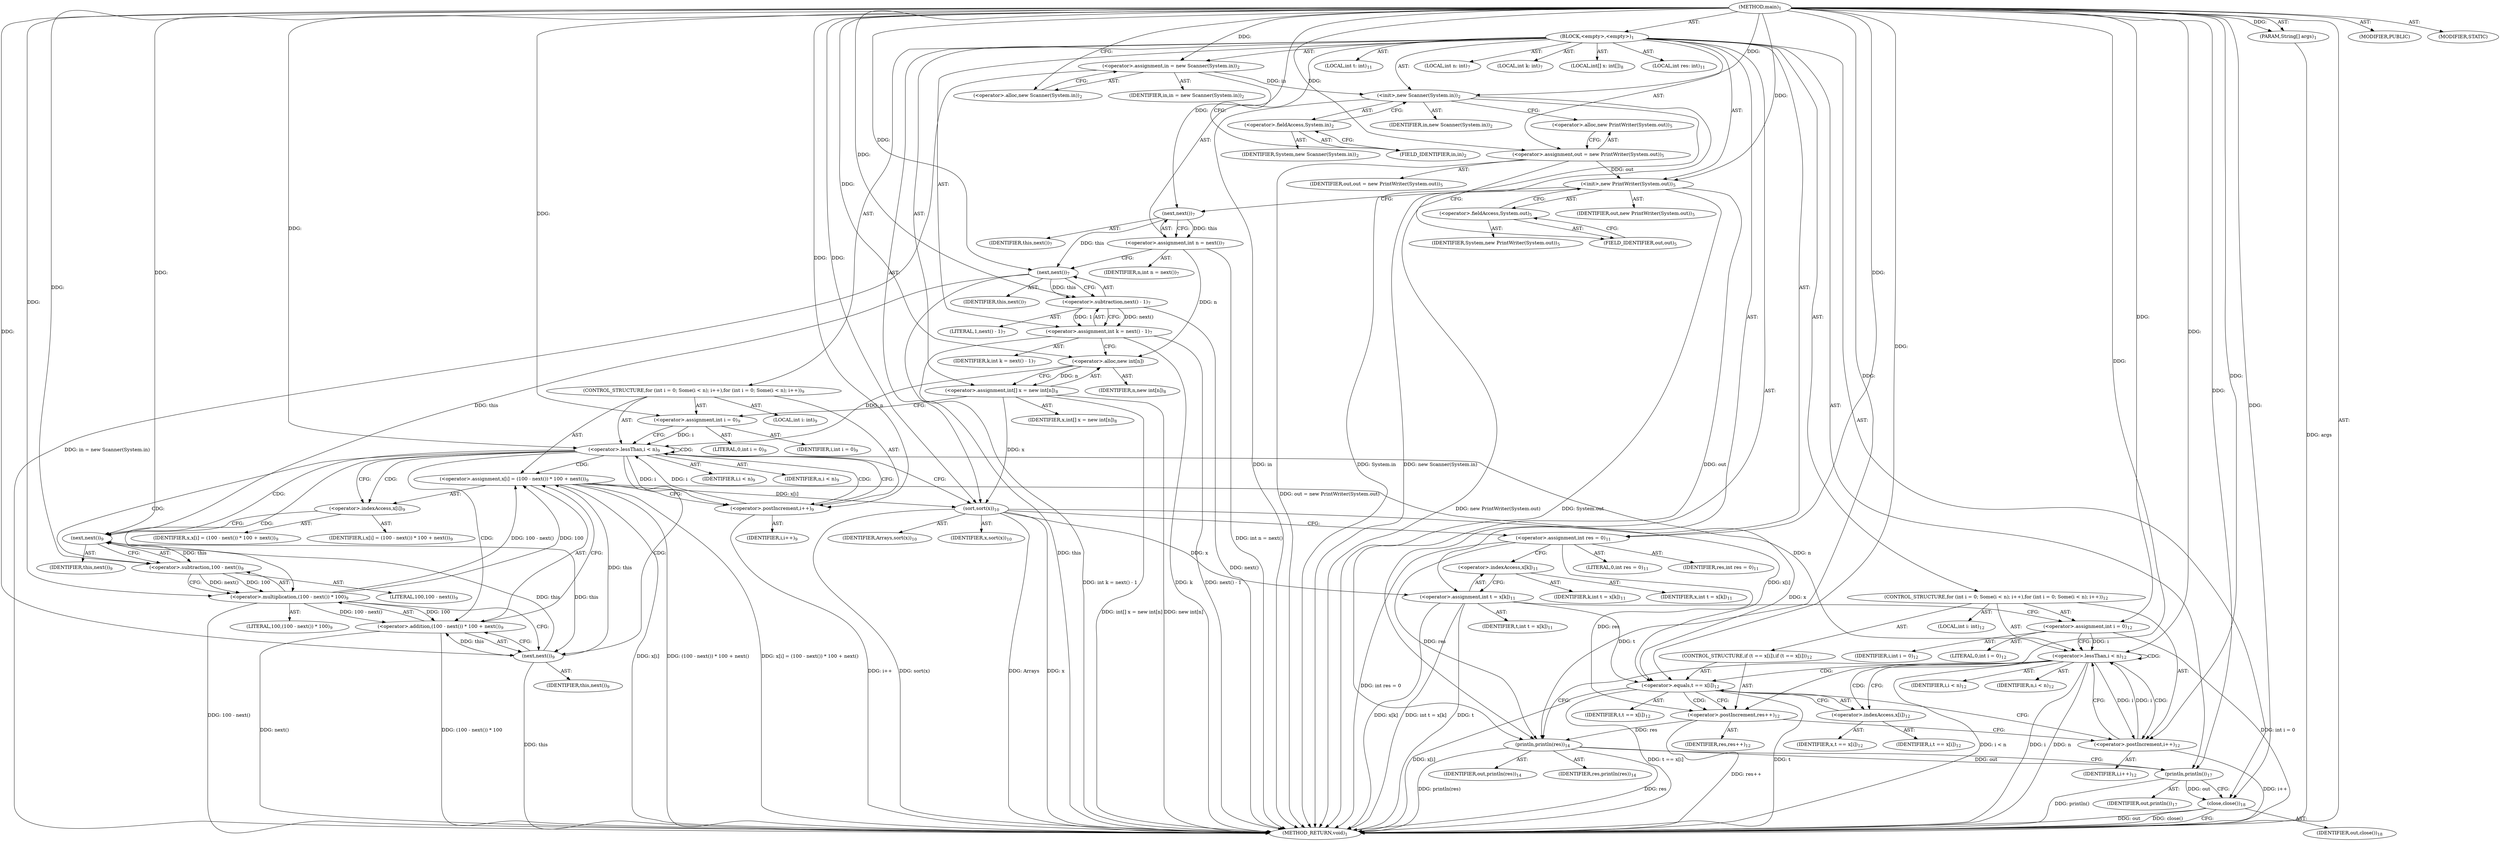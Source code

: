 digraph "main" {  
"17" [label = <(METHOD,main)<SUB>1</SUB>> ]
"18" [label = <(PARAM,String[] args)<SUB>1</SUB>> ]
"19" [label = <(BLOCK,&lt;empty&gt;,&lt;empty&gt;)<SUB>1</SUB>> ]
"20" [label = <(&lt;operator&gt;.assignment,in = new Scanner(System.in))<SUB>2</SUB>> ]
"21" [label = <(IDENTIFIER,in,in = new Scanner(System.in))<SUB>2</SUB>> ]
"22" [label = <(&lt;operator&gt;.alloc,new Scanner(System.in))<SUB>2</SUB>> ]
"23" [label = <(&lt;init&gt;,new Scanner(System.in))<SUB>2</SUB>> ]
"24" [label = <(IDENTIFIER,in,new Scanner(System.in))<SUB>2</SUB>> ]
"25" [label = <(&lt;operator&gt;.fieldAccess,System.in)<SUB>2</SUB>> ]
"26" [label = <(IDENTIFIER,System,new Scanner(System.in))<SUB>2</SUB>> ]
"27" [label = <(FIELD_IDENTIFIER,in,in)<SUB>2</SUB>> ]
"28" [label = <(&lt;operator&gt;.assignment,out = new PrintWriter(System.out))<SUB>5</SUB>> ]
"29" [label = <(IDENTIFIER,out,out = new PrintWriter(System.out))<SUB>5</SUB>> ]
"30" [label = <(&lt;operator&gt;.alloc,new PrintWriter(System.out))<SUB>5</SUB>> ]
"31" [label = <(&lt;init&gt;,new PrintWriter(System.out))<SUB>5</SUB>> ]
"32" [label = <(IDENTIFIER,out,new PrintWriter(System.out))<SUB>5</SUB>> ]
"33" [label = <(&lt;operator&gt;.fieldAccess,System.out)<SUB>5</SUB>> ]
"34" [label = <(IDENTIFIER,System,new PrintWriter(System.out))<SUB>5</SUB>> ]
"35" [label = <(FIELD_IDENTIFIER,out,out)<SUB>5</SUB>> ]
"36" [label = <(LOCAL,int n: int)<SUB>7</SUB>> ]
"37" [label = <(LOCAL,int k: int)<SUB>7</SUB>> ]
"38" [label = <(&lt;operator&gt;.assignment,int n = next())<SUB>7</SUB>> ]
"39" [label = <(IDENTIFIER,n,int n = next())<SUB>7</SUB>> ]
"40" [label = <(next,next())<SUB>7</SUB>> ]
"41" [label = <(IDENTIFIER,this,next())<SUB>7</SUB>> ]
"42" [label = <(&lt;operator&gt;.assignment,int k = next() - 1)<SUB>7</SUB>> ]
"43" [label = <(IDENTIFIER,k,int k = next() - 1)<SUB>7</SUB>> ]
"44" [label = <(&lt;operator&gt;.subtraction,next() - 1)<SUB>7</SUB>> ]
"45" [label = <(next,next())<SUB>7</SUB>> ]
"46" [label = <(IDENTIFIER,this,next())<SUB>7</SUB>> ]
"47" [label = <(LITERAL,1,next() - 1)<SUB>7</SUB>> ]
"48" [label = <(LOCAL,int[] x: int[])<SUB>8</SUB>> ]
"49" [label = <(&lt;operator&gt;.assignment,int[] x = new int[n])<SUB>8</SUB>> ]
"50" [label = <(IDENTIFIER,x,int[] x = new int[n])<SUB>8</SUB>> ]
"51" [label = <(&lt;operator&gt;.alloc,new int[n])> ]
"52" [label = <(IDENTIFIER,n,new int[n])<SUB>8</SUB>> ]
"53" [label = <(CONTROL_STRUCTURE,for (int i = 0; Some(i &lt; n); i++),for (int i = 0; Some(i &lt; n); i++))<SUB>9</SUB>> ]
"54" [label = <(LOCAL,int i: int)<SUB>9</SUB>> ]
"55" [label = <(&lt;operator&gt;.assignment,int i = 0)<SUB>9</SUB>> ]
"56" [label = <(IDENTIFIER,i,int i = 0)<SUB>9</SUB>> ]
"57" [label = <(LITERAL,0,int i = 0)<SUB>9</SUB>> ]
"58" [label = <(&lt;operator&gt;.lessThan,i &lt; n)<SUB>9</SUB>> ]
"59" [label = <(IDENTIFIER,i,i &lt; n)<SUB>9</SUB>> ]
"60" [label = <(IDENTIFIER,n,i &lt; n)<SUB>9</SUB>> ]
"61" [label = <(&lt;operator&gt;.postIncrement,i++)<SUB>9</SUB>> ]
"62" [label = <(IDENTIFIER,i,i++)<SUB>9</SUB>> ]
"63" [label = <(&lt;operator&gt;.assignment,x[i] = (100 - next()) * 100 + next())<SUB>9</SUB>> ]
"64" [label = <(&lt;operator&gt;.indexAccess,x[i])<SUB>9</SUB>> ]
"65" [label = <(IDENTIFIER,x,x[i] = (100 - next()) * 100 + next())<SUB>9</SUB>> ]
"66" [label = <(IDENTIFIER,i,x[i] = (100 - next()) * 100 + next())<SUB>9</SUB>> ]
"67" [label = <(&lt;operator&gt;.addition,(100 - next()) * 100 + next())<SUB>9</SUB>> ]
"68" [label = <(&lt;operator&gt;.multiplication,(100 - next()) * 100)<SUB>9</SUB>> ]
"69" [label = <(&lt;operator&gt;.subtraction,100 - next())<SUB>9</SUB>> ]
"70" [label = <(LITERAL,100,100 - next())<SUB>9</SUB>> ]
"71" [label = <(next,next())<SUB>9</SUB>> ]
"72" [label = <(IDENTIFIER,this,next())<SUB>9</SUB>> ]
"73" [label = <(LITERAL,100,(100 - next()) * 100)<SUB>9</SUB>> ]
"74" [label = <(next,next())<SUB>9</SUB>> ]
"75" [label = <(IDENTIFIER,this,next())<SUB>9</SUB>> ]
"76" [label = <(sort,sort(x))<SUB>10</SUB>> ]
"77" [label = <(IDENTIFIER,Arrays,sort(x))<SUB>10</SUB>> ]
"78" [label = <(IDENTIFIER,x,sort(x))<SUB>10</SUB>> ]
"79" [label = <(LOCAL,int res: int)<SUB>11</SUB>> ]
"80" [label = <(LOCAL,int t: int)<SUB>11</SUB>> ]
"81" [label = <(&lt;operator&gt;.assignment,int res = 0)<SUB>11</SUB>> ]
"82" [label = <(IDENTIFIER,res,int res = 0)<SUB>11</SUB>> ]
"83" [label = <(LITERAL,0,int res = 0)<SUB>11</SUB>> ]
"84" [label = <(&lt;operator&gt;.assignment,int t = x[k])<SUB>11</SUB>> ]
"85" [label = <(IDENTIFIER,t,int t = x[k])<SUB>11</SUB>> ]
"86" [label = <(&lt;operator&gt;.indexAccess,x[k])<SUB>11</SUB>> ]
"87" [label = <(IDENTIFIER,x,int t = x[k])<SUB>11</SUB>> ]
"88" [label = <(IDENTIFIER,k,int t = x[k])<SUB>11</SUB>> ]
"89" [label = <(CONTROL_STRUCTURE,for (int i = 0; Some(i &lt; n); i++),for (int i = 0; Some(i &lt; n); i++))<SUB>12</SUB>> ]
"90" [label = <(LOCAL,int i: int)<SUB>12</SUB>> ]
"91" [label = <(&lt;operator&gt;.assignment,int i = 0)<SUB>12</SUB>> ]
"92" [label = <(IDENTIFIER,i,int i = 0)<SUB>12</SUB>> ]
"93" [label = <(LITERAL,0,int i = 0)<SUB>12</SUB>> ]
"94" [label = <(&lt;operator&gt;.lessThan,i &lt; n)<SUB>12</SUB>> ]
"95" [label = <(IDENTIFIER,i,i &lt; n)<SUB>12</SUB>> ]
"96" [label = <(IDENTIFIER,n,i &lt; n)<SUB>12</SUB>> ]
"97" [label = <(&lt;operator&gt;.postIncrement,i++)<SUB>12</SUB>> ]
"98" [label = <(IDENTIFIER,i,i++)<SUB>12</SUB>> ]
"99" [label = <(CONTROL_STRUCTURE,if (t == x[i]),if (t == x[i]))<SUB>12</SUB>> ]
"100" [label = <(&lt;operator&gt;.equals,t == x[i])<SUB>12</SUB>> ]
"101" [label = <(IDENTIFIER,t,t == x[i])<SUB>12</SUB>> ]
"102" [label = <(&lt;operator&gt;.indexAccess,x[i])<SUB>12</SUB>> ]
"103" [label = <(IDENTIFIER,x,t == x[i])<SUB>12</SUB>> ]
"104" [label = <(IDENTIFIER,i,t == x[i])<SUB>12</SUB>> ]
"105" [label = <(&lt;operator&gt;.postIncrement,res++)<SUB>12</SUB>> ]
"106" [label = <(IDENTIFIER,res,res++)<SUB>12</SUB>> ]
"107" [label = <(println,println(res))<SUB>14</SUB>> ]
"108" [label = <(IDENTIFIER,out,println(res))<SUB>14</SUB>> ]
"109" [label = <(IDENTIFIER,res,println(res))<SUB>14</SUB>> ]
"110" [label = <(println,println())<SUB>17</SUB>> ]
"111" [label = <(IDENTIFIER,out,println())<SUB>17</SUB>> ]
"112" [label = <(close,close())<SUB>18</SUB>> ]
"113" [label = <(IDENTIFIER,out,close())<SUB>18</SUB>> ]
"114" [label = <(MODIFIER,PUBLIC)> ]
"115" [label = <(MODIFIER,STATIC)> ]
"116" [label = <(METHOD_RETURN,void)<SUB>1</SUB>> ]
  "17" -> "18"  [ label = "AST: "] 
  "17" -> "19"  [ label = "AST: "] 
  "17" -> "114"  [ label = "AST: "] 
  "17" -> "115"  [ label = "AST: "] 
  "17" -> "116"  [ label = "AST: "] 
  "19" -> "20"  [ label = "AST: "] 
  "19" -> "23"  [ label = "AST: "] 
  "19" -> "28"  [ label = "AST: "] 
  "19" -> "31"  [ label = "AST: "] 
  "19" -> "36"  [ label = "AST: "] 
  "19" -> "37"  [ label = "AST: "] 
  "19" -> "38"  [ label = "AST: "] 
  "19" -> "42"  [ label = "AST: "] 
  "19" -> "48"  [ label = "AST: "] 
  "19" -> "49"  [ label = "AST: "] 
  "19" -> "53"  [ label = "AST: "] 
  "19" -> "76"  [ label = "AST: "] 
  "19" -> "79"  [ label = "AST: "] 
  "19" -> "80"  [ label = "AST: "] 
  "19" -> "81"  [ label = "AST: "] 
  "19" -> "84"  [ label = "AST: "] 
  "19" -> "89"  [ label = "AST: "] 
  "19" -> "107"  [ label = "AST: "] 
  "19" -> "110"  [ label = "AST: "] 
  "19" -> "112"  [ label = "AST: "] 
  "20" -> "21"  [ label = "AST: "] 
  "20" -> "22"  [ label = "AST: "] 
  "23" -> "24"  [ label = "AST: "] 
  "23" -> "25"  [ label = "AST: "] 
  "25" -> "26"  [ label = "AST: "] 
  "25" -> "27"  [ label = "AST: "] 
  "28" -> "29"  [ label = "AST: "] 
  "28" -> "30"  [ label = "AST: "] 
  "31" -> "32"  [ label = "AST: "] 
  "31" -> "33"  [ label = "AST: "] 
  "33" -> "34"  [ label = "AST: "] 
  "33" -> "35"  [ label = "AST: "] 
  "38" -> "39"  [ label = "AST: "] 
  "38" -> "40"  [ label = "AST: "] 
  "40" -> "41"  [ label = "AST: "] 
  "42" -> "43"  [ label = "AST: "] 
  "42" -> "44"  [ label = "AST: "] 
  "44" -> "45"  [ label = "AST: "] 
  "44" -> "47"  [ label = "AST: "] 
  "45" -> "46"  [ label = "AST: "] 
  "49" -> "50"  [ label = "AST: "] 
  "49" -> "51"  [ label = "AST: "] 
  "51" -> "52"  [ label = "AST: "] 
  "53" -> "54"  [ label = "AST: "] 
  "53" -> "55"  [ label = "AST: "] 
  "53" -> "58"  [ label = "AST: "] 
  "53" -> "61"  [ label = "AST: "] 
  "53" -> "63"  [ label = "AST: "] 
  "55" -> "56"  [ label = "AST: "] 
  "55" -> "57"  [ label = "AST: "] 
  "58" -> "59"  [ label = "AST: "] 
  "58" -> "60"  [ label = "AST: "] 
  "61" -> "62"  [ label = "AST: "] 
  "63" -> "64"  [ label = "AST: "] 
  "63" -> "67"  [ label = "AST: "] 
  "64" -> "65"  [ label = "AST: "] 
  "64" -> "66"  [ label = "AST: "] 
  "67" -> "68"  [ label = "AST: "] 
  "67" -> "74"  [ label = "AST: "] 
  "68" -> "69"  [ label = "AST: "] 
  "68" -> "73"  [ label = "AST: "] 
  "69" -> "70"  [ label = "AST: "] 
  "69" -> "71"  [ label = "AST: "] 
  "71" -> "72"  [ label = "AST: "] 
  "74" -> "75"  [ label = "AST: "] 
  "76" -> "77"  [ label = "AST: "] 
  "76" -> "78"  [ label = "AST: "] 
  "81" -> "82"  [ label = "AST: "] 
  "81" -> "83"  [ label = "AST: "] 
  "84" -> "85"  [ label = "AST: "] 
  "84" -> "86"  [ label = "AST: "] 
  "86" -> "87"  [ label = "AST: "] 
  "86" -> "88"  [ label = "AST: "] 
  "89" -> "90"  [ label = "AST: "] 
  "89" -> "91"  [ label = "AST: "] 
  "89" -> "94"  [ label = "AST: "] 
  "89" -> "97"  [ label = "AST: "] 
  "89" -> "99"  [ label = "AST: "] 
  "91" -> "92"  [ label = "AST: "] 
  "91" -> "93"  [ label = "AST: "] 
  "94" -> "95"  [ label = "AST: "] 
  "94" -> "96"  [ label = "AST: "] 
  "97" -> "98"  [ label = "AST: "] 
  "99" -> "100"  [ label = "AST: "] 
  "99" -> "105"  [ label = "AST: "] 
  "100" -> "101"  [ label = "AST: "] 
  "100" -> "102"  [ label = "AST: "] 
  "102" -> "103"  [ label = "AST: "] 
  "102" -> "104"  [ label = "AST: "] 
  "105" -> "106"  [ label = "AST: "] 
  "107" -> "108"  [ label = "AST: "] 
  "107" -> "109"  [ label = "AST: "] 
  "110" -> "111"  [ label = "AST: "] 
  "112" -> "113"  [ label = "AST: "] 
  "20" -> "27"  [ label = "CFG: "] 
  "23" -> "30"  [ label = "CFG: "] 
  "28" -> "35"  [ label = "CFG: "] 
  "31" -> "40"  [ label = "CFG: "] 
  "38" -> "45"  [ label = "CFG: "] 
  "42" -> "51"  [ label = "CFG: "] 
  "49" -> "55"  [ label = "CFG: "] 
  "76" -> "81"  [ label = "CFG: "] 
  "81" -> "86"  [ label = "CFG: "] 
  "84" -> "91"  [ label = "CFG: "] 
  "107" -> "110"  [ label = "CFG: "] 
  "110" -> "112"  [ label = "CFG: "] 
  "112" -> "116"  [ label = "CFG: "] 
  "22" -> "20"  [ label = "CFG: "] 
  "25" -> "23"  [ label = "CFG: "] 
  "30" -> "28"  [ label = "CFG: "] 
  "33" -> "31"  [ label = "CFG: "] 
  "40" -> "38"  [ label = "CFG: "] 
  "44" -> "42"  [ label = "CFG: "] 
  "51" -> "49"  [ label = "CFG: "] 
  "55" -> "58"  [ label = "CFG: "] 
  "58" -> "64"  [ label = "CFG: "] 
  "58" -> "76"  [ label = "CFG: "] 
  "61" -> "58"  [ label = "CFG: "] 
  "63" -> "61"  [ label = "CFG: "] 
  "86" -> "84"  [ label = "CFG: "] 
  "91" -> "94"  [ label = "CFG: "] 
  "94" -> "102"  [ label = "CFG: "] 
  "94" -> "107"  [ label = "CFG: "] 
  "97" -> "94"  [ label = "CFG: "] 
  "27" -> "25"  [ label = "CFG: "] 
  "35" -> "33"  [ label = "CFG: "] 
  "45" -> "44"  [ label = "CFG: "] 
  "64" -> "71"  [ label = "CFG: "] 
  "67" -> "63"  [ label = "CFG: "] 
  "100" -> "105"  [ label = "CFG: "] 
  "100" -> "97"  [ label = "CFG: "] 
  "105" -> "97"  [ label = "CFG: "] 
  "68" -> "74"  [ label = "CFG: "] 
  "74" -> "67"  [ label = "CFG: "] 
  "102" -> "100"  [ label = "CFG: "] 
  "69" -> "68"  [ label = "CFG: "] 
  "71" -> "69"  [ label = "CFG: "] 
  "17" -> "22"  [ label = "CFG: "] 
  "18" -> "116"  [ label = "DDG: args"] 
  "20" -> "116"  [ label = "DDG: in = new Scanner(System.in)"] 
  "23" -> "116"  [ label = "DDG: in"] 
  "23" -> "116"  [ label = "DDG: System.in"] 
  "23" -> "116"  [ label = "DDG: new Scanner(System.in)"] 
  "28" -> "116"  [ label = "DDG: out = new PrintWriter(System.out)"] 
  "31" -> "116"  [ label = "DDG: System.out"] 
  "31" -> "116"  [ label = "DDG: new PrintWriter(System.out)"] 
  "38" -> "116"  [ label = "DDG: int n = next()"] 
  "42" -> "116"  [ label = "DDG: k"] 
  "45" -> "116"  [ label = "DDG: this"] 
  "44" -> "116"  [ label = "DDG: next()"] 
  "42" -> "116"  [ label = "DDG: next() - 1"] 
  "42" -> "116"  [ label = "DDG: int k = next() - 1"] 
  "49" -> "116"  [ label = "DDG: new int[n]"] 
  "49" -> "116"  [ label = "DDG: int[] x = new int[n]"] 
  "76" -> "116"  [ label = "DDG: x"] 
  "76" -> "116"  [ label = "DDG: sort(x)"] 
  "81" -> "116"  [ label = "DDG: int res = 0"] 
  "84" -> "116"  [ label = "DDG: t"] 
  "84" -> "116"  [ label = "DDG: x[k]"] 
  "84" -> "116"  [ label = "DDG: int t = x[k]"] 
  "91" -> "116"  [ label = "DDG: int i = 0"] 
  "94" -> "116"  [ label = "DDG: i"] 
  "94" -> "116"  [ label = "DDG: n"] 
  "94" -> "116"  [ label = "DDG: i &lt; n"] 
  "107" -> "116"  [ label = "DDG: res"] 
  "107" -> "116"  [ label = "DDG: println(res)"] 
  "110" -> "116"  [ label = "DDG: println()"] 
  "112" -> "116"  [ label = "DDG: out"] 
  "112" -> "116"  [ label = "DDG: close()"] 
  "100" -> "116"  [ label = "DDG: t"] 
  "100" -> "116"  [ label = "DDG: x[i]"] 
  "100" -> "116"  [ label = "DDG: t == x[i]"] 
  "105" -> "116"  [ label = "DDG: res++"] 
  "97" -> "116"  [ label = "DDG: i++"] 
  "63" -> "116"  [ label = "DDG: x[i]"] 
  "68" -> "116"  [ label = "DDG: 100 - next()"] 
  "67" -> "116"  [ label = "DDG: (100 - next()) * 100"] 
  "74" -> "116"  [ label = "DDG: this"] 
  "67" -> "116"  [ label = "DDG: next()"] 
  "63" -> "116"  [ label = "DDG: (100 - next()) * 100 + next()"] 
  "63" -> "116"  [ label = "DDG: x[i] = (100 - next()) * 100 + next()"] 
  "61" -> "116"  [ label = "DDG: i++"] 
  "76" -> "116"  [ label = "DDG: Arrays"] 
  "17" -> "18"  [ label = "DDG: "] 
  "17" -> "20"  [ label = "DDG: "] 
  "17" -> "28"  [ label = "DDG: "] 
  "40" -> "38"  [ label = "DDG: this"] 
  "44" -> "42"  [ label = "DDG: next()"] 
  "44" -> "42"  [ label = "DDG: 1"] 
  "51" -> "49"  [ label = "DDG: n"] 
  "17" -> "81"  [ label = "DDG: "] 
  "76" -> "84"  [ label = "DDG: x"] 
  "20" -> "23"  [ label = "DDG: in"] 
  "17" -> "23"  [ label = "DDG: "] 
  "28" -> "31"  [ label = "DDG: out"] 
  "17" -> "31"  [ label = "DDG: "] 
  "17" -> "55"  [ label = "DDG: "] 
  "68" -> "63"  [ label = "DDG: 100 - next()"] 
  "68" -> "63"  [ label = "DDG: 100"] 
  "74" -> "63"  [ label = "DDG: this"] 
  "17" -> "76"  [ label = "DDG: "] 
  "49" -> "76"  [ label = "DDG: x"] 
  "63" -> "76"  [ label = "DDG: x[i]"] 
  "17" -> "91"  [ label = "DDG: "] 
  "31" -> "107"  [ label = "DDG: out"] 
  "17" -> "107"  [ label = "DDG: "] 
  "81" -> "107"  [ label = "DDG: res"] 
  "105" -> "107"  [ label = "DDG: res"] 
  "107" -> "110"  [ label = "DDG: out"] 
  "17" -> "110"  [ label = "DDG: "] 
  "110" -> "112"  [ label = "DDG: out"] 
  "17" -> "112"  [ label = "DDG: "] 
  "17" -> "40"  [ label = "DDG: "] 
  "45" -> "44"  [ label = "DDG: this"] 
  "17" -> "44"  [ label = "DDG: "] 
  "38" -> "51"  [ label = "DDG: n"] 
  "17" -> "51"  [ label = "DDG: "] 
  "55" -> "58"  [ label = "DDG: i"] 
  "61" -> "58"  [ label = "DDG: i"] 
  "17" -> "58"  [ label = "DDG: "] 
  "51" -> "58"  [ label = "DDG: n"] 
  "58" -> "61"  [ label = "DDG: i"] 
  "17" -> "61"  [ label = "DDG: "] 
  "91" -> "94"  [ label = "DDG: i"] 
  "97" -> "94"  [ label = "DDG: i"] 
  "17" -> "94"  [ label = "DDG: "] 
  "58" -> "94"  [ label = "DDG: n"] 
  "94" -> "97"  [ label = "DDG: i"] 
  "17" -> "97"  [ label = "DDG: "] 
  "40" -> "45"  [ label = "DDG: this"] 
  "17" -> "45"  [ label = "DDG: "] 
  "68" -> "67"  [ label = "DDG: 100 - next()"] 
  "68" -> "67"  [ label = "DDG: 100"] 
  "74" -> "67"  [ label = "DDG: this"] 
  "84" -> "100"  [ label = "DDG: t"] 
  "17" -> "100"  [ label = "DDG: "] 
  "76" -> "100"  [ label = "DDG: x"] 
  "63" -> "100"  [ label = "DDG: x[i]"] 
  "81" -> "105"  [ label = "DDG: res"] 
  "17" -> "105"  [ label = "DDG: "] 
  "69" -> "68"  [ label = "DDG: 100"] 
  "69" -> "68"  [ label = "DDG: next()"] 
  "17" -> "68"  [ label = "DDG: "] 
  "71" -> "74"  [ label = "DDG: this"] 
  "17" -> "74"  [ label = "DDG: "] 
  "17" -> "69"  [ label = "DDG: "] 
  "71" -> "69"  [ label = "DDG: this"] 
  "45" -> "71"  [ label = "DDG: this"] 
  "74" -> "71"  [ label = "DDG: this"] 
  "17" -> "71"  [ label = "DDG: "] 
  "58" -> "58"  [ label = "CDG: "] 
  "58" -> "68"  [ label = "CDG: "] 
  "58" -> "61"  [ label = "CDG: "] 
  "58" -> "64"  [ label = "CDG: "] 
  "58" -> "71"  [ label = "CDG: "] 
  "58" -> "69"  [ label = "CDG: "] 
  "58" -> "67"  [ label = "CDG: "] 
  "58" -> "74"  [ label = "CDG: "] 
  "58" -> "63"  [ label = "CDG: "] 
  "94" -> "94"  [ label = "CDG: "] 
  "94" -> "100"  [ label = "CDG: "] 
  "94" -> "102"  [ label = "CDG: "] 
  "94" -> "97"  [ label = "CDG: "] 
  "100" -> "105"  [ label = "CDG: "] 
}
